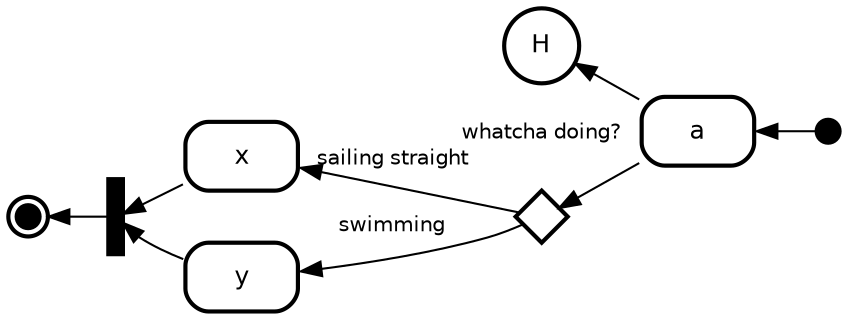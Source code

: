 digraph "state transitions" {
  fontname="Helvetica" fontsize=12 penwidth=2.0 splines=true ordering=out compound=true overlap=scale nodesep=0.3 ranksep=0.1 rankdir=RL
  node [shape=plaintext style=filled fillcolor="#FFFFFF01" fontname=Helvetica fontsize=12 penwidth=2.0]
  edge [fontname=Helvetica fontsize=10]

  "^" [shape=diamond fixedsize=true width=0.35 height=0.35 fontsize=10 label=" " class="state choice"]
  "^" -> "^" [color="#FFFFFF01" fontcolor="black" class="state choice" label=<whatcha doing?>]
  "^" -> "x" [label="sailing straight   \l" class="transition"]
  "^" -> "y" [label="swimming   \l" class="transition"]
  "initial" [shape=circle style=filled class="state initial" color="black" fillcolor="black" fixedsize=true height=0.15 label=""]
  "initial" -> "a" [label="    \l" class="transition"]
  "a" [margin=0 class="state regular" label= <
    <table align="center" cellborder="0" border="2" style="rounded" width="48">
      <tr><td width="48" cellpadding="7">a</td></tr>
    </table>
  >]
  "a" -> "a.history" [label="    \l" class="transition"]
  "a" -> "^" [label="    \l" class="transition"]
  "a.history" [shape=circle class="state history" label="H"]
  "x" [margin=0 class="state regular" label= <
    <table align="center" cellborder="0" border="2" style="rounded" width="48">
      <tr><td width="48" cellpadding="7">x</td></tr>
    </table>
  >]
  "x" -> "]" [label="    \l" class="transition"]
  "y" [margin=0 class="state regular" label= <
    <table align="center" cellborder="0" border="2" style="rounded" width="48">
      <tr><td width="48" cellpadding="7">y</td></tr>
    </table>
  >]
  "y" -> "]" [label="    \l" class="transition"]
  "]" [shape=rect fixedsize=true label=" " style=filled class="state join" color="black" fillcolor="black" width=0.1]
  "]" -> "final" [label="    \l" class="transition"]
  "final" [shape=circle style=filled class="state final" color="black" fillcolor="black" fixedsize=true height=0.15 peripheries=2 label=""]

}
